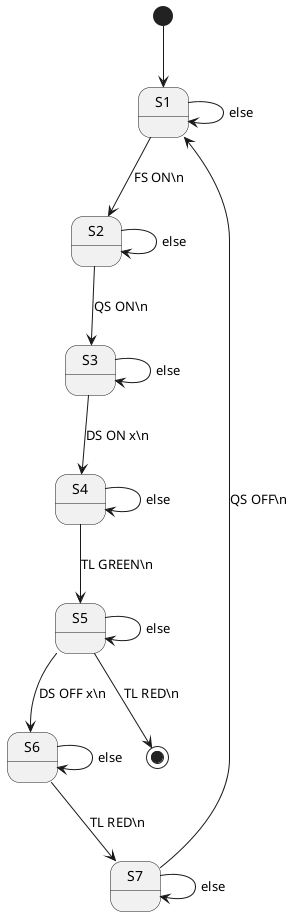 @startuml

'subregex for req 5:
'(FS ON)\n(?:.*\n)*(QS ON)\n(?:.*\n)*(DS ON (\d+))\n(?:.*\n)*(TL GREEN)\n
'(?:(?!TL RED\n|DS OFF \4\n)(?:.|\n))*(TL RED)\n(?:.*\n)*(QS OFF)\n

[*] --> S1

S1 --> S2 : FS ON\\n
S1 --> S1 : else

S2 --> S2 : else
S2 --> S3 : QS ON\\n

S3 --> S3 : else
S3 --> S4 : DS ON x\\n

S4 --> S4 : else
S4 --> S5 : TL GREEN\\n

S5 --> S5 : else
S5 --> S6 : DS OFF x\\n

S5 --> [*] : TL RED\\n

S6 --> S6 : else
S6 --> S7 : TL RED\\n

S7 --> S7 : else
S7 --> S1 : QS OFF\\n


@enduml
